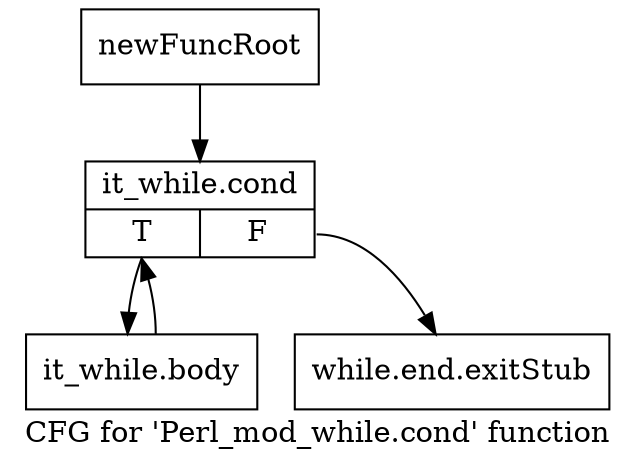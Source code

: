 digraph "CFG for 'Perl_mod_while.cond' function" {
	label="CFG for 'Perl_mod_while.cond' function";

	Node0x4bffb90 [shape=record,label="{newFuncRoot}"];
	Node0x4bffb90 -> Node0x4bfffe0;
	Node0x4bffbe0 [shape=record,label="{while.end.exitStub}"];
	Node0x4bfffe0 [shape=record,label="{it_while.cond|{<s0>T|<s1>F}}"];
	Node0x4bfffe0:s0 -> Node0x4c00030;
	Node0x4bfffe0:s1 -> Node0x4bffbe0;
	Node0x4c00030 [shape=record,label="{it_while.body}"];
	Node0x4c00030 -> Node0x4bfffe0;
}
